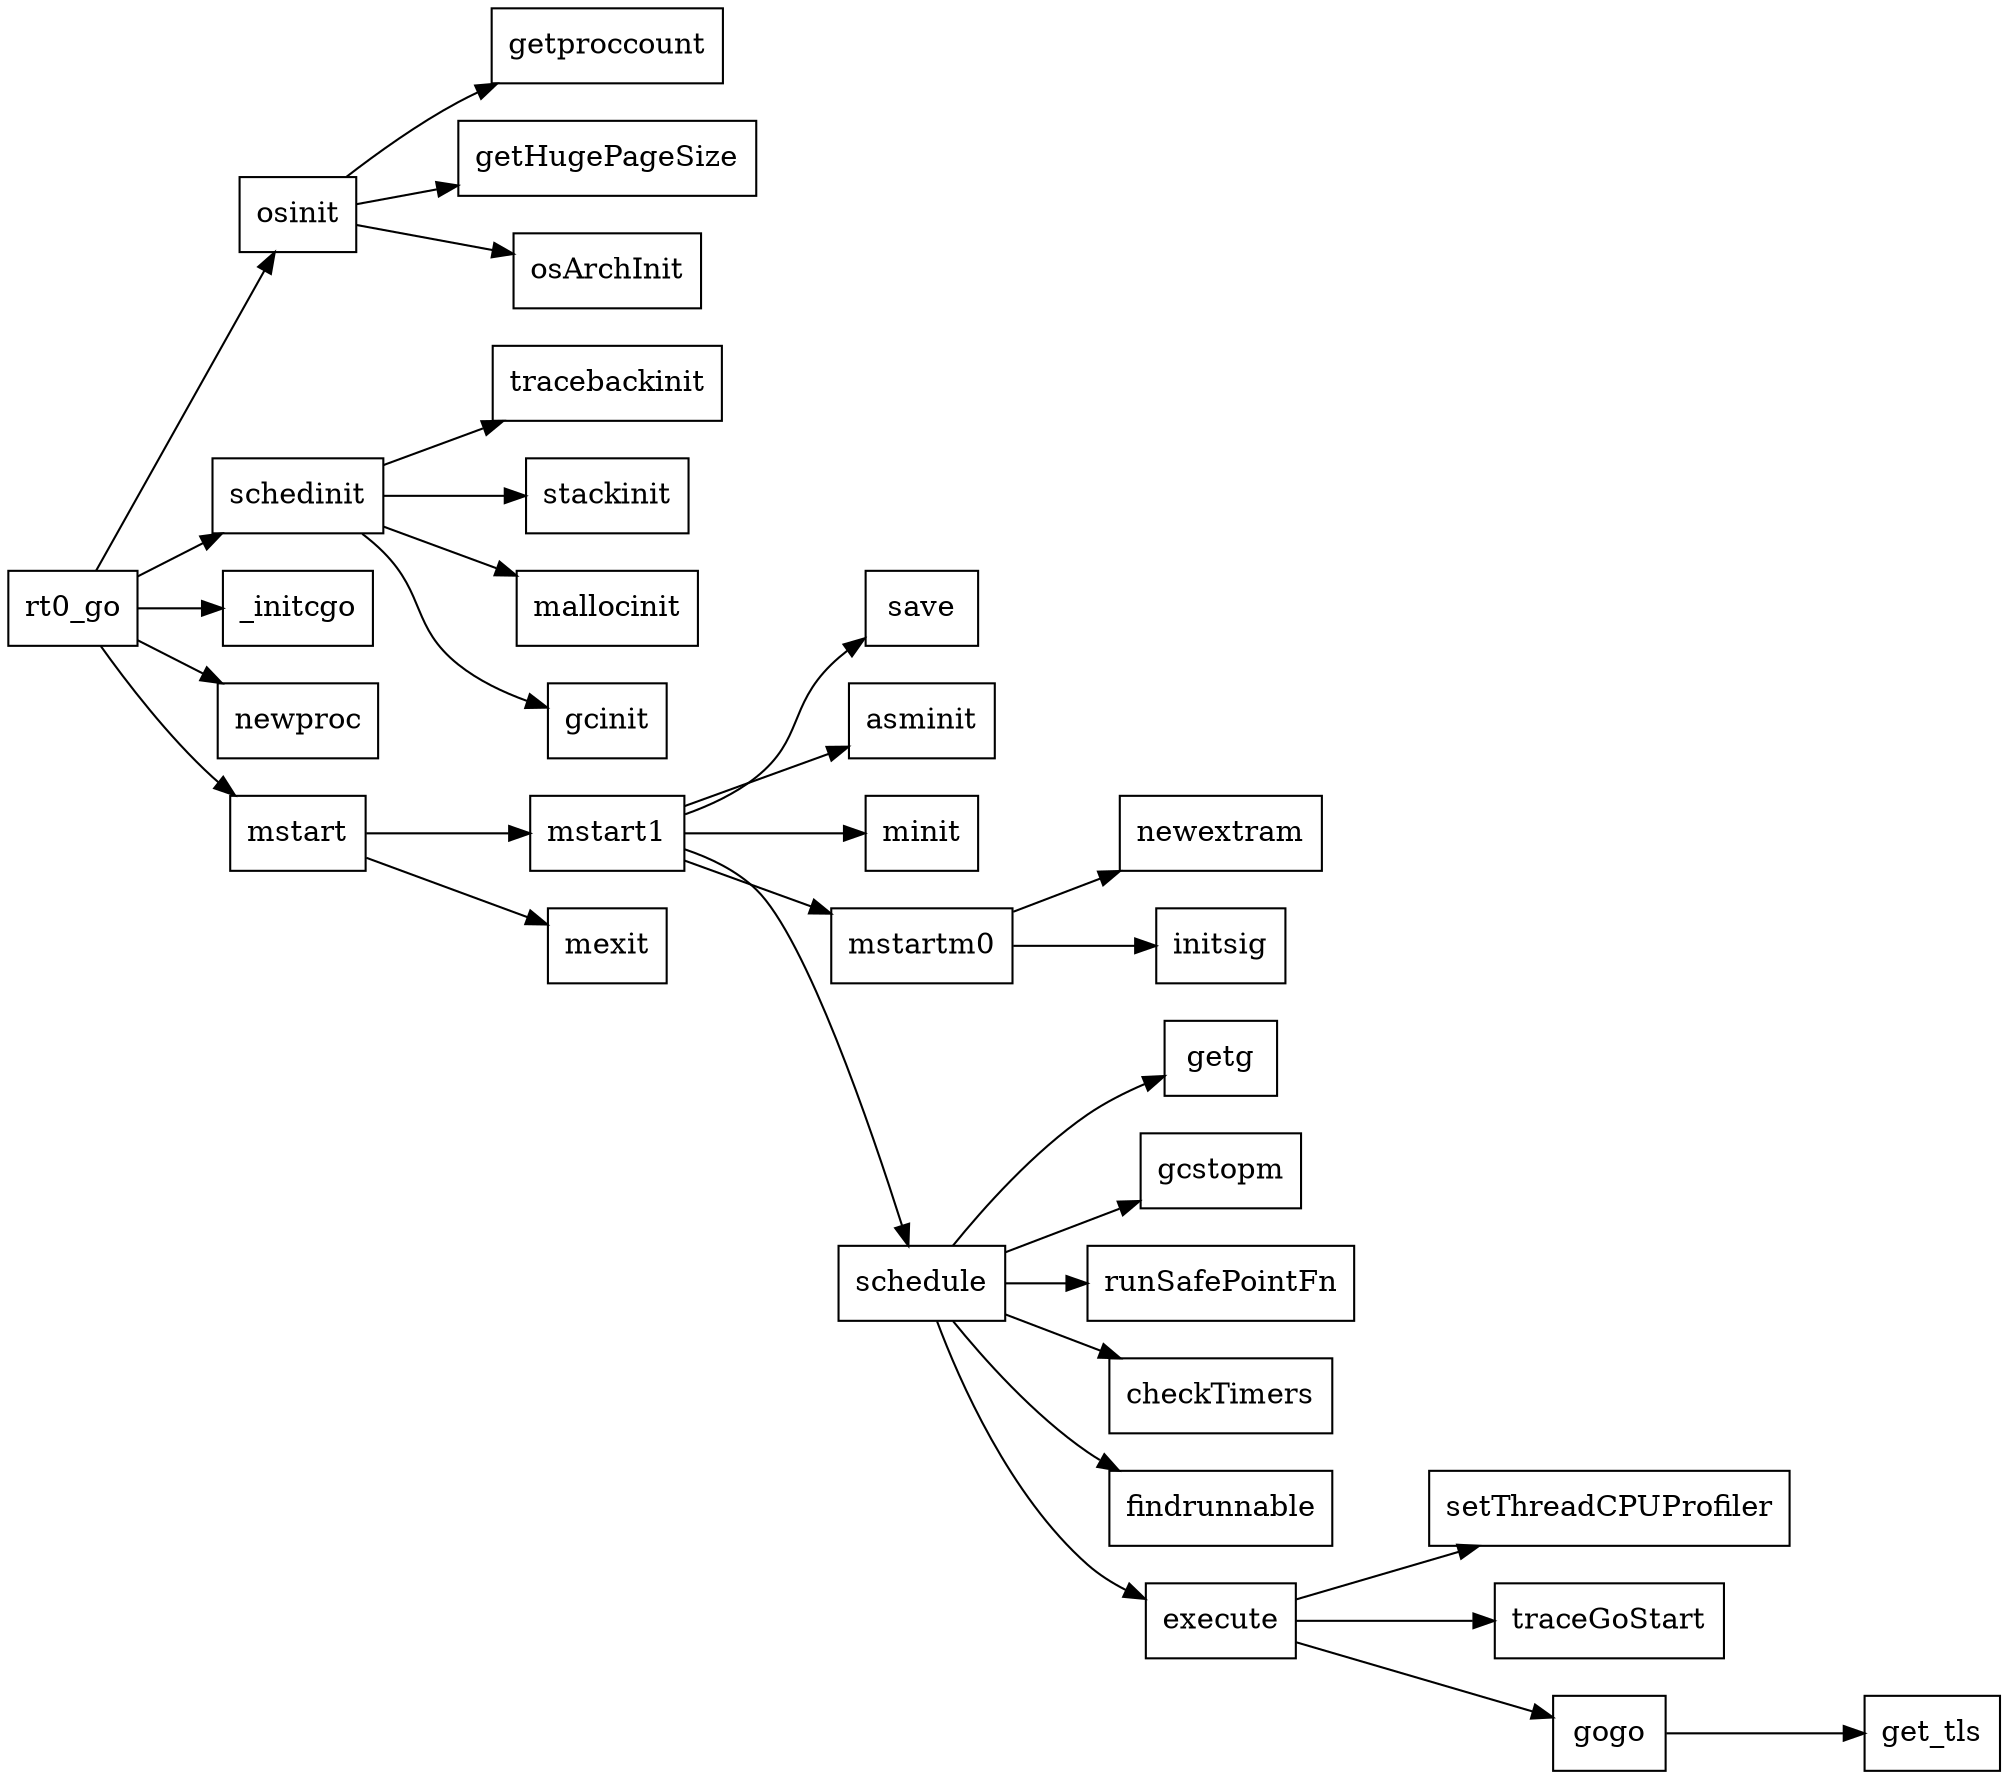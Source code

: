 digraph goruntime_init {
  node[shape=box];
  newrank=true;
  rankdir=LR;
  rt0_go -> {
    osinit;
    schedinit;
    _initcgo;
    newproc;
    mstart;
  };

  osinit -> {
    getproccount;
    getHugePageSize;
    osArchInit;
  };
  schedinit -> {
    tracebackinit;
    stackinit;
    mallocinit;
    gcinit;
  };

  mstart -> {
    mstart1;
    mexit;
  }

  mstart1 -> {
    save;
    asminit;
    minit;
    mstartm0;
    schedule;
  };

  mstartm0 -> {
    newextram;
    initsig;
  };

  schedule -> {
    getg;
    gcstopm;
    runSafePointFn;
    checkTimers;
    findrunnable;
    execute;
  };

  execute -> {
    setThreadCPUProfiler;
    traceGoStart;
    gogo;
  };

  gogo -> {
    get_tls;
  }
}
